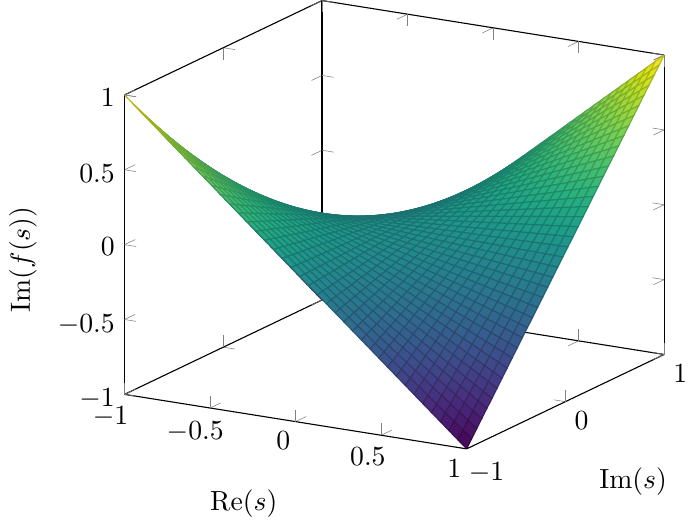 \documentclass{standalone}
\usepackage{amsmath}
\usepackage{tikz}
\usetikzlibrary{calc}
\usetikzlibrary{positioning}
\usetikzlibrary{shapes,arrows,decorations.pathreplacing,decorations.markings}
\usepackage{pgfplots}
\pgfplotsset{compat=1.18}
\usepackage{transparent}

\begin{document}
\begin{tikzpicture}[
  declare function={
 f(\x,\y)=x*y;
}]
\begin{axis}[
    view={30}{20},
    colormap/viridis,
    %hide axis,
    xmin=-1, xmax=1,
    ymin=-1, ymax=1,
    zmin=-1, zmax=1,
    xlabel=$\text{Re}(s)$,
    ylabel=$\text{Im}(s)$,
    zlabel=$\text{Im}(f(s))$
  ]
\addplot3[
domain=-1:1,
domain y=-1:1,
samples=40,
samples y=40,
surf,
] {f(\x,\y)};
\end{axis}
\end{tikzpicture}
\end{document}
